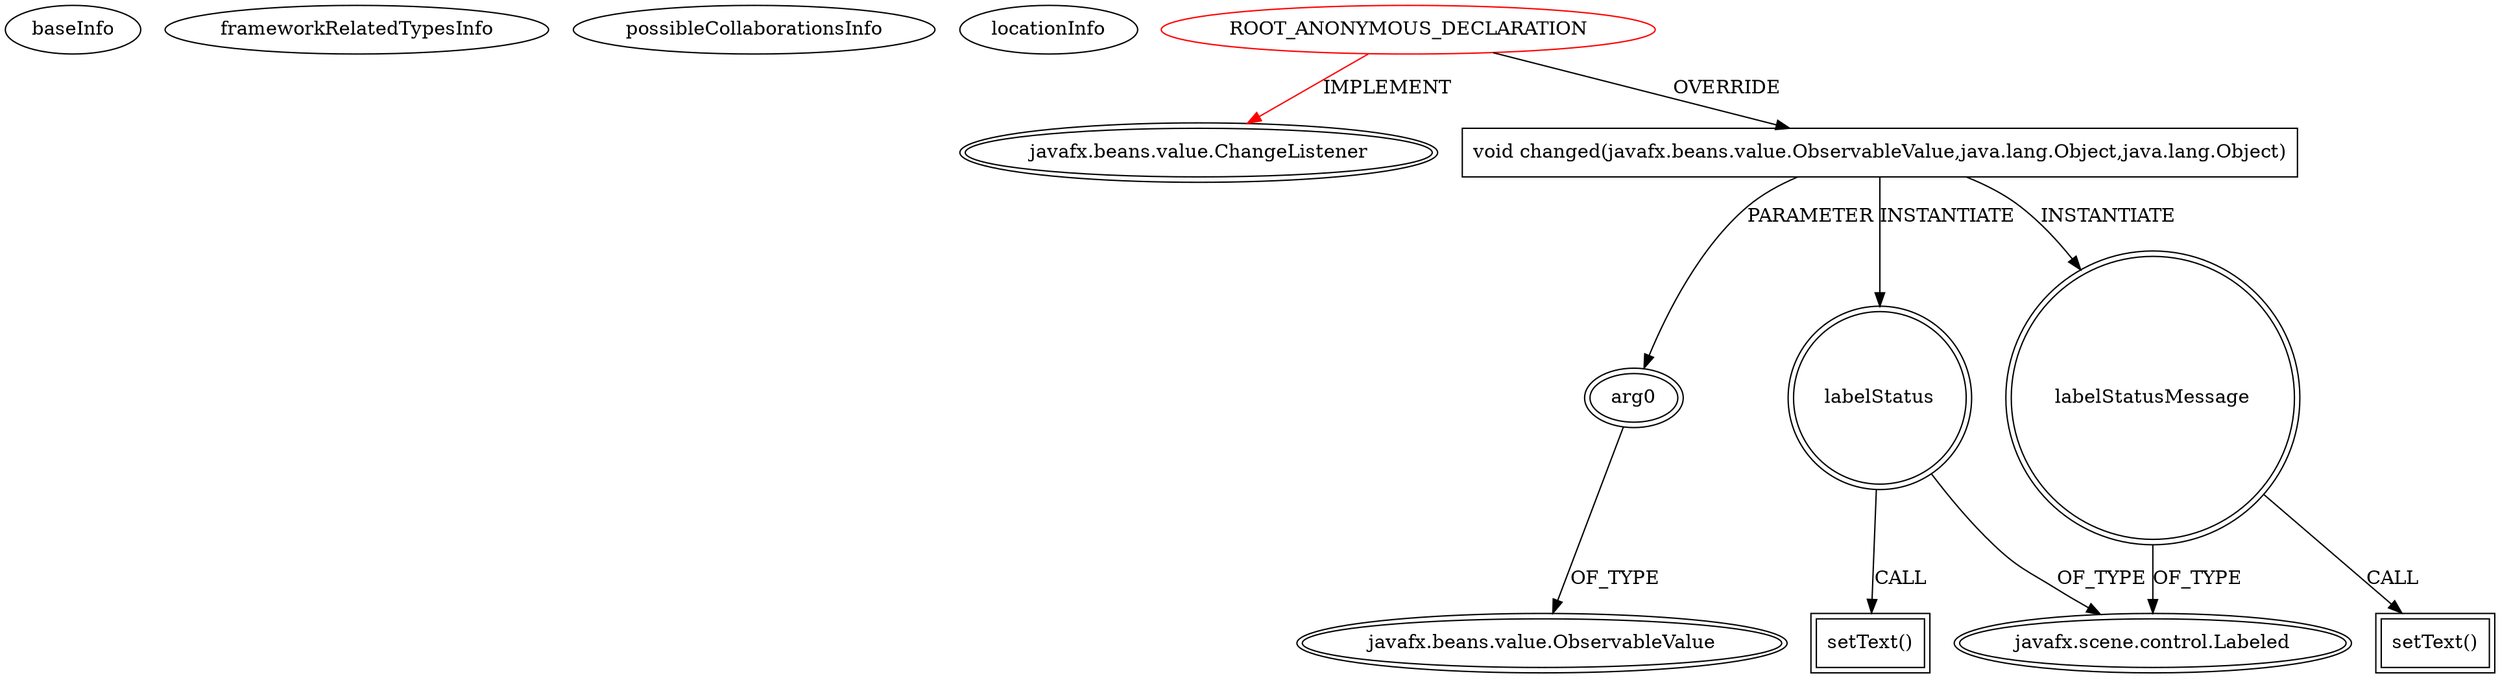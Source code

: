 digraph {
baseInfo[graphId=4164,category="extension_graph",isAnonymous=true,possibleRelation=false]
frameworkRelatedTypesInfo[0="javafx.beans.value.ChangeListener"]
possibleCollaborationsInfo[]
locationInfo[projectName="servant79-KirtanLyricsIntegration",filePath="/servant79-KirtanLyricsIntegration/KirtanLyricsIntegration-master/src/java/com/jkp/mp3tag/JavaFX.java",contextSignature="void start(javafx.stage.Stage)",graphId="4164"]
0[label="ROOT_ANONYMOUS_DECLARATION",vertexType="ROOT_ANONYMOUS_DECLARATION",isFrameworkType=false,color=red]
1[label="javafx.beans.value.ChangeListener",vertexType="FRAMEWORK_INTERFACE_TYPE",isFrameworkType=true,peripheries=2]
2[label="void changed(javafx.beans.value.ObservableValue,java.lang.Object,java.lang.Object)",vertexType="OVERRIDING_METHOD_DECLARATION",isFrameworkType=false,shape=box]
3[label="arg0",vertexType="PARAMETER_DECLARATION",isFrameworkType=true,peripheries=2]
4[label="javafx.beans.value.ObservableValue",vertexType="FRAMEWORK_INTERFACE_TYPE",isFrameworkType=true,peripheries=2]
5[label="labelStatus",vertexType="VARIABLE_EXPRESION",isFrameworkType=true,peripheries=2,shape=circle]
7[label="javafx.scene.control.Labeled",vertexType="FRAMEWORK_CLASS_TYPE",isFrameworkType=true,peripheries=2]
6[label="setText()",vertexType="INSIDE_CALL",isFrameworkType=true,peripheries=2,shape=box]
8[label="labelStatusMessage",vertexType="VARIABLE_EXPRESION",isFrameworkType=true,peripheries=2,shape=circle]
9[label="setText()",vertexType="INSIDE_CALL",isFrameworkType=true,peripheries=2,shape=box]
0->1[label="IMPLEMENT",color=red]
0->2[label="OVERRIDE"]
3->4[label="OF_TYPE"]
2->3[label="PARAMETER"]
2->5[label="INSTANTIATE"]
5->7[label="OF_TYPE"]
5->6[label="CALL"]
2->8[label="INSTANTIATE"]
8->7[label="OF_TYPE"]
8->9[label="CALL"]
}
